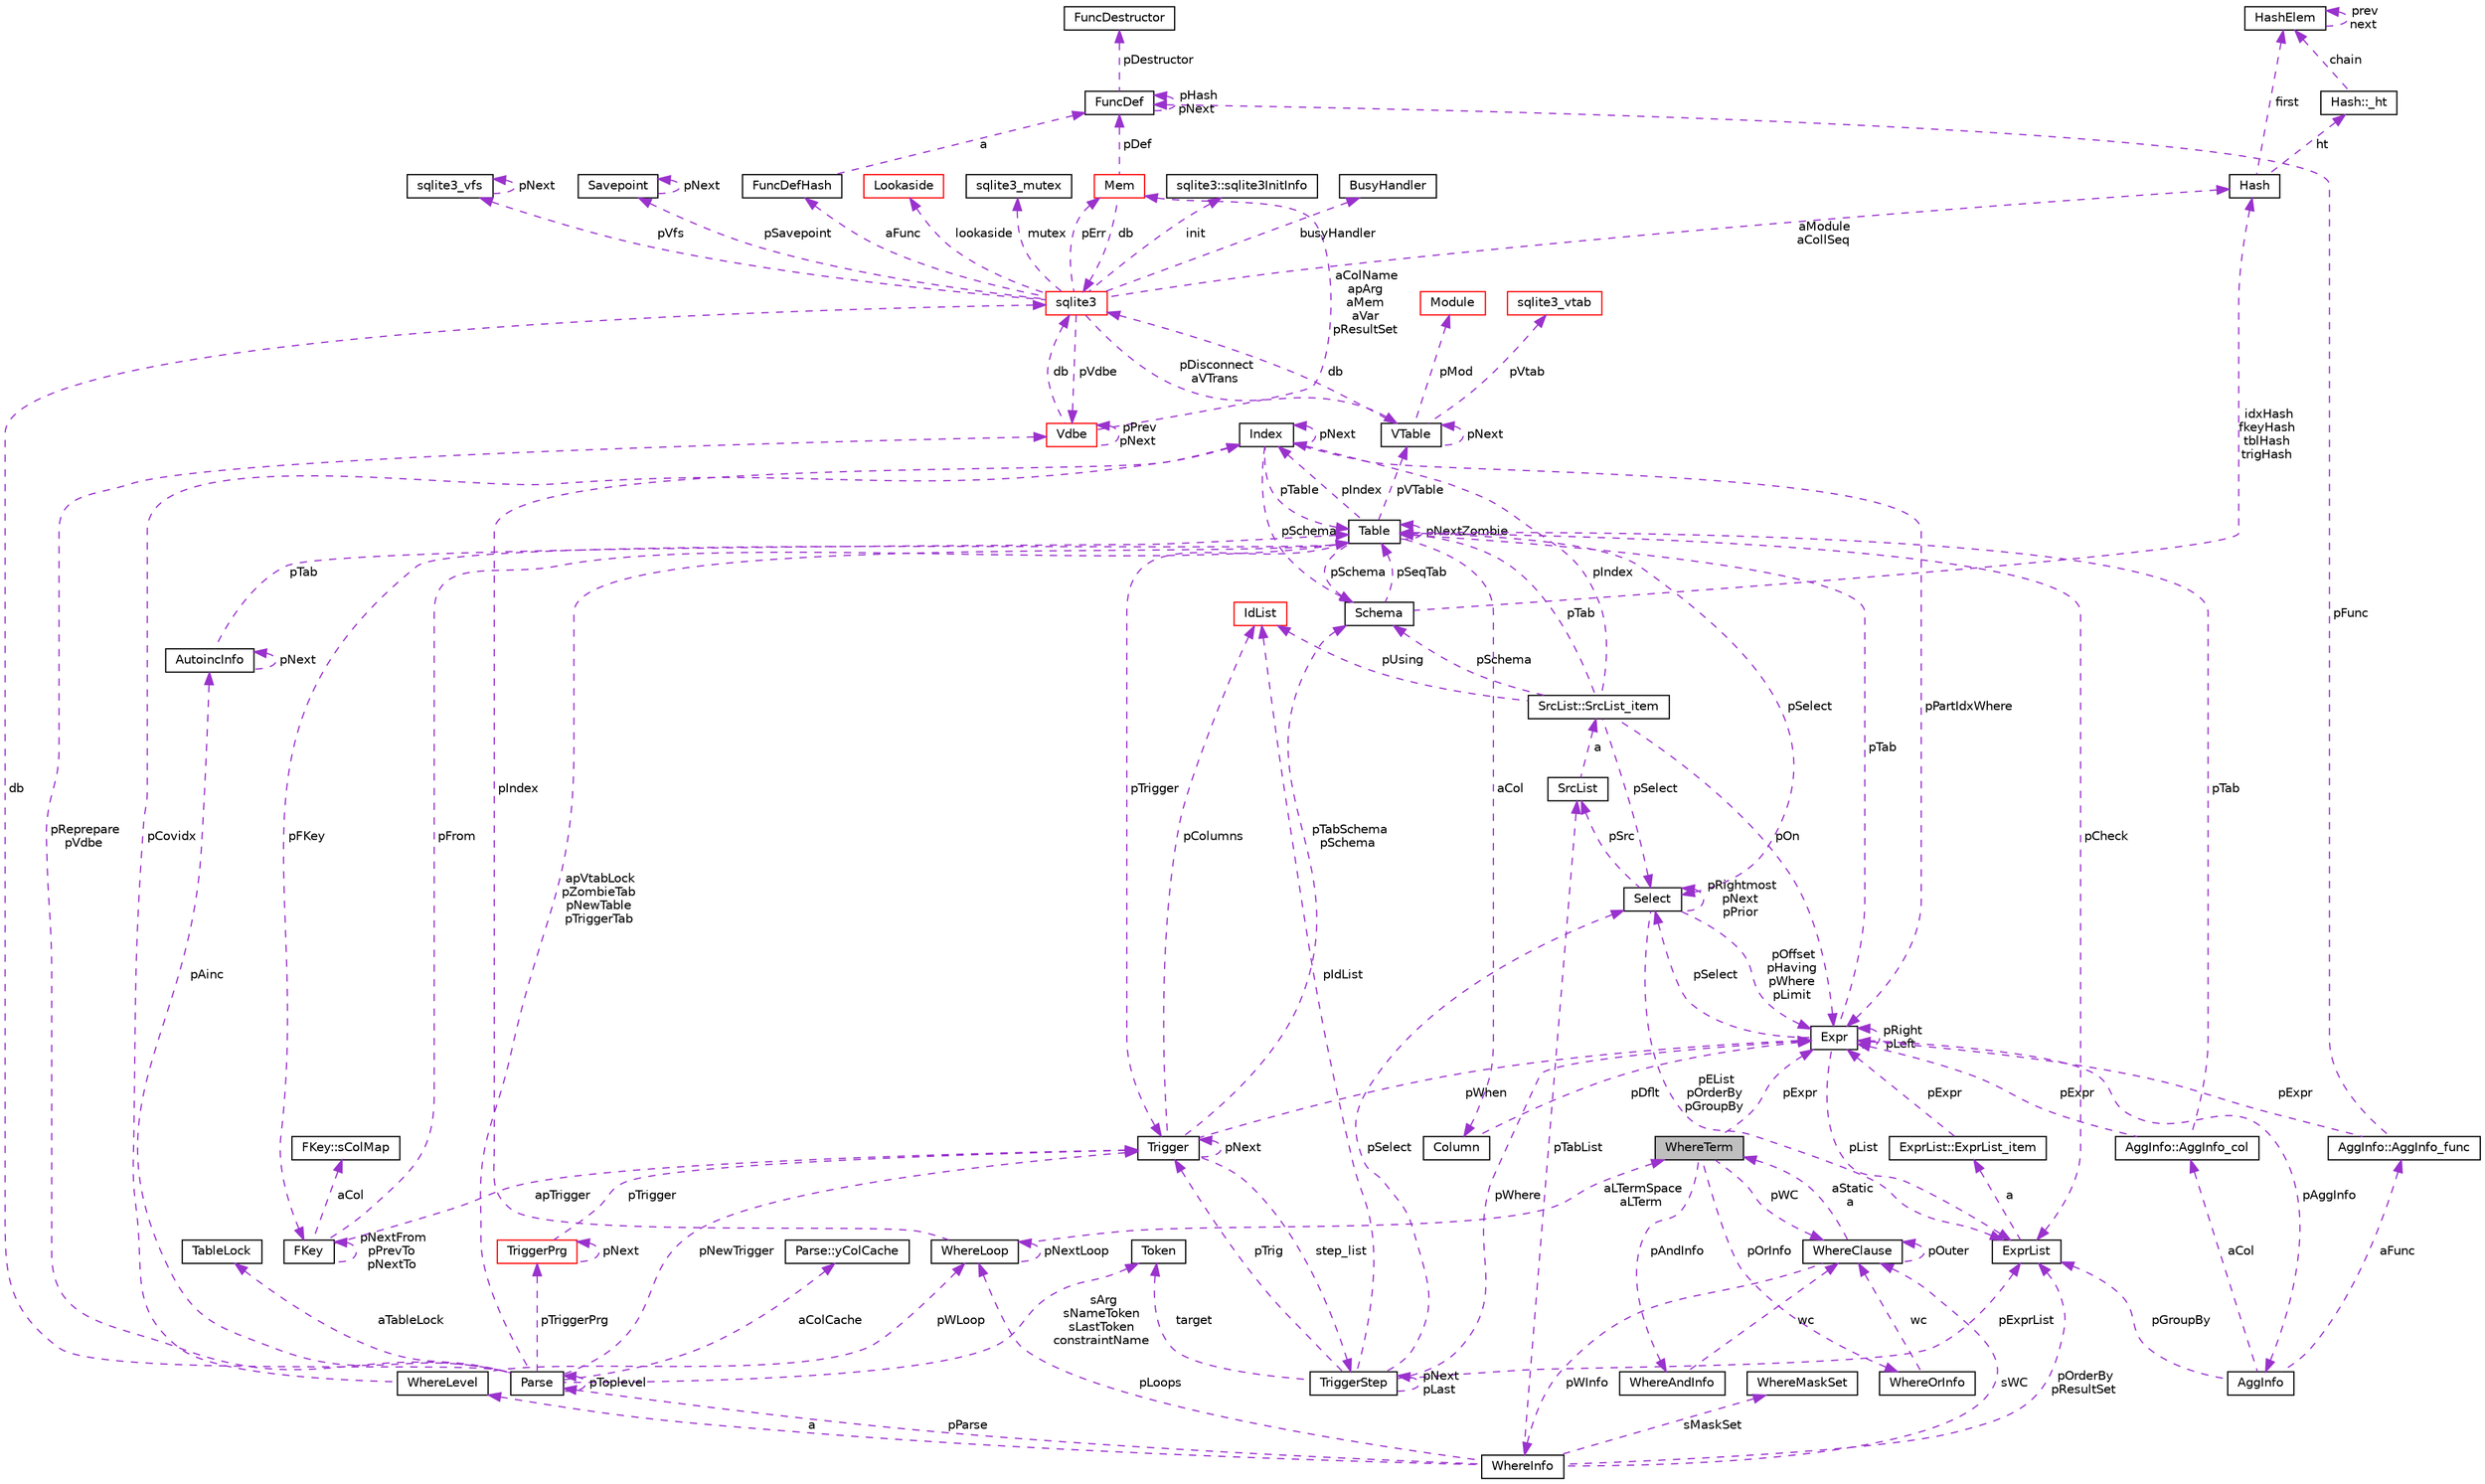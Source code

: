 digraph G
{
 // INTERACTIVE_SVG=YES
  edge [fontname="Helvetica",fontsize="10",labelfontname="Helvetica",labelfontsize="10"];
  node [fontname="Helvetica",fontsize="10",shape=record];
  Node1 [label="WhereTerm",height=0.2,width=0.4,color="black", fillcolor="grey75", style="filled" fontcolor="black"];
  Node2 -> Node1 [dir="back",color="darkorchid3",fontsize="10",style="dashed",label=" pAndInfo" ,fontname="Helvetica"];
  Node2 [label="WhereAndInfo",height=0.2,width=0.4,color="black", fillcolor="white", style="filled",URL="$df/dcf/struct_where_and_info.html"];
  Node3 -> Node2 [dir="back",color="darkorchid3",fontsize="10",style="dashed",label=" wc" ,fontname="Helvetica"];
  Node3 [label="WhereClause",height=0.2,width=0.4,color="black", fillcolor="white", style="filled",URL="$d2/d4d/struct_where_clause.html"];
  Node1 -> Node3 [dir="back",color="darkorchid3",fontsize="10",style="dashed",label=" aStatic\na" ,fontname="Helvetica"];
  Node4 -> Node3 [dir="back",color="darkorchid3",fontsize="10",style="dashed",label=" pWInfo" ,fontname="Helvetica"];
  Node4 [label="WhereInfo",height=0.2,width=0.4,color="black", fillcolor="white", style="filled",URL="$d3/d7f/struct_where_info.html"];
  Node5 -> Node4 [dir="back",color="darkorchid3",fontsize="10",style="dashed",label=" pLoops" ,fontname="Helvetica"];
  Node5 [label="WhereLoop",height=0.2,width=0.4,color="black", fillcolor="white", style="filled",URL="$df/d37/struct_where_loop.html"];
  Node5 -> Node5 [dir="back",color="darkorchid3",fontsize="10",style="dashed",label=" pNextLoop" ,fontname="Helvetica"];
  Node1 -> Node5 [dir="back",color="darkorchid3",fontsize="10",style="dashed",label=" aLTermSpace\naLTerm" ,fontname="Helvetica"];
  Node6 -> Node5 [dir="back",color="darkorchid3",fontsize="10",style="dashed",label=" pIndex" ,fontname="Helvetica"];
  Node6 [label="Index",height=0.2,width=0.4,color="black", fillcolor="white", style="filled",URL="$dc/d6f/struct_index.html"];
  Node7 -> Node6 [dir="back",color="darkorchid3",fontsize="10",style="dashed",label=" pSchema" ,fontname="Helvetica"];
  Node7 [label="Schema",height=0.2,width=0.4,color="black", fillcolor="white", style="filled",URL="$df/d15/struct_schema.html"];
  Node8 -> Node7 [dir="back",color="darkorchid3",fontsize="10",style="dashed",label=" pSeqTab" ,fontname="Helvetica"];
  Node8 [label="Table",height=0.2,width=0.4,color="black", fillcolor="white", style="filled",URL="$d5/d0d/struct_table.html"];
  Node7 -> Node8 [dir="back",color="darkorchid3",fontsize="10",style="dashed",label=" pSchema" ,fontname="Helvetica"];
  Node9 -> Node8 [dir="back",color="darkorchid3",fontsize="10",style="dashed",label=" aCol" ,fontname="Helvetica"];
  Node9 [label="Column",height=0.2,width=0.4,color="black", fillcolor="white", style="filled",URL="$d0/d14/struct_column.html"];
  Node10 -> Node9 [dir="back",color="darkorchid3",fontsize="10",style="dashed",label=" pDflt" ,fontname="Helvetica"];
  Node10 [label="Expr",height=0.2,width=0.4,color="black", fillcolor="white", style="filled",URL="$d1/dbc/struct_expr.html"];
  Node11 -> Node10 [dir="back",color="darkorchid3",fontsize="10",style="dashed",label=" pAggInfo" ,fontname="Helvetica"];
  Node11 [label="AggInfo",height=0.2,width=0.4,color="black", fillcolor="white", style="filled",URL="$d6/d85/struct_agg_info.html"];
  Node12 -> Node11 [dir="back",color="darkorchid3",fontsize="10",style="dashed",label=" aCol" ,fontname="Helvetica"];
  Node12 [label="AggInfo::AggInfo_col",height=0.2,width=0.4,color="black", fillcolor="white", style="filled",URL="$d8/dbd/struct_agg_info_1_1_agg_info__col.html"];
  Node10 -> Node12 [dir="back",color="darkorchid3",fontsize="10",style="dashed",label=" pExpr" ,fontname="Helvetica"];
  Node8 -> Node12 [dir="back",color="darkorchid3",fontsize="10",style="dashed",label=" pTab" ,fontname="Helvetica"];
  Node13 -> Node11 [dir="back",color="darkorchid3",fontsize="10",style="dashed",label=" aFunc" ,fontname="Helvetica"];
  Node13 [label="AggInfo::AggInfo_func",height=0.2,width=0.4,color="black", fillcolor="white", style="filled",URL="$de/d24/struct_agg_info_1_1_agg_info__func.html"];
  Node10 -> Node13 [dir="back",color="darkorchid3",fontsize="10",style="dashed",label=" pExpr" ,fontname="Helvetica"];
  Node14 -> Node13 [dir="back",color="darkorchid3",fontsize="10",style="dashed",label=" pFunc" ,fontname="Helvetica"];
  Node14 [label="FuncDef",height=0.2,width=0.4,color="black", fillcolor="white", style="filled",URL="$df/d38/struct_func_def.html"];
  Node15 -> Node14 [dir="back",color="darkorchid3",fontsize="10",style="dashed",label=" pDestructor" ,fontname="Helvetica"];
  Node15 [label="FuncDestructor",height=0.2,width=0.4,color="black", fillcolor="white", style="filled",URL="$d5/da4/struct_func_destructor.html"];
  Node14 -> Node14 [dir="back",color="darkorchid3",fontsize="10",style="dashed",label=" pHash\npNext" ,fontname="Helvetica"];
  Node16 -> Node11 [dir="back",color="darkorchid3",fontsize="10",style="dashed",label=" pGroupBy" ,fontname="Helvetica"];
  Node16 [label="ExprList",height=0.2,width=0.4,color="black", fillcolor="white", style="filled",URL="$de/d20/struct_expr_list.html"];
  Node17 -> Node16 [dir="back",color="darkorchid3",fontsize="10",style="dashed",label=" a" ,fontname="Helvetica"];
  Node17 [label="ExprList::ExprList_item",height=0.2,width=0.4,color="black", fillcolor="white", style="filled",URL="$d8/d73/struct_expr_list_1_1_expr_list__item.html"];
  Node10 -> Node17 [dir="back",color="darkorchid3",fontsize="10",style="dashed",label=" pExpr" ,fontname="Helvetica"];
  Node10 -> Node10 [dir="back",color="darkorchid3",fontsize="10",style="dashed",label=" pRight\npLeft" ,fontname="Helvetica"];
  Node8 -> Node10 [dir="back",color="darkorchid3",fontsize="10",style="dashed",label=" pTab" ,fontname="Helvetica"];
  Node18 -> Node10 [dir="back",color="darkorchid3",fontsize="10",style="dashed",label=" pSelect" ,fontname="Helvetica"];
  Node18 [label="Select",height=0.2,width=0.4,color="black", fillcolor="white", style="filled",URL="$d2/d1c/struct_select.html"];
  Node10 -> Node18 [dir="back",color="darkorchid3",fontsize="10",style="dashed",label=" pOffset\npHaving\npWhere\npLimit" ,fontname="Helvetica"];
  Node18 -> Node18 [dir="back",color="darkorchid3",fontsize="10",style="dashed",label=" pRightmost\npNext\npPrior" ,fontname="Helvetica"];
  Node19 -> Node18 [dir="back",color="darkorchid3",fontsize="10",style="dashed",label=" pSrc" ,fontname="Helvetica"];
  Node19 [label="SrcList",height=0.2,width=0.4,color="black", fillcolor="white", style="filled",URL="$dc/dc1/struct_src_list.html"];
  Node20 -> Node19 [dir="back",color="darkorchid3",fontsize="10",style="dashed",label=" a" ,fontname="Helvetica"];
  Node20 [label="SrcList::SrcList_item",height=0.2,width=0.4,color="black", fillcolor="white", style="filled",URL="$d4/dc2/struct_src_list_1_1_src_list__item.html"];
  Node7 -> Node20 [dir="back",color="darkorchid3",fontsize="10",style="dashed",label=" pSchema" ,fontname="Helvetica"];
  Node10 -> Node20 [dir="back",color="darkorchid3",fontsize="10",style="dashed",label=" pOn" ,fontname="Helvetica"];
  Node21 -> Node20 [dir="back",color="darkorchid3",fontsize="10",style="dashed",label=" pUsing" ,fontname="Helvetica"];
  Node21 [label="IdList",height=0.2,width=0.4,color="red", fillcolor="white", style="filled",URL="$d6/d05/struct_id_list.html"];
  Node8 -> Node20 [dir="back",color="darkorchid3",fontsize="10",style="dashed",label=" pTab" ,fontname="Helvetica"];
  Node18 -> Node20 [dir="back",color="darkorchid3",fontsize="10",style="dashed",label=" pSelect" ,fontname="Helvetica"];
  Node6 -> Node20 [dir="back",color="darkorchid3",fontsize="10",style="dashed",label=" pIndex" ,fontname="Helvetica"];
  Node16 -> Node18 [dir="back",color="darkorchid3",fontsize="10",style="dashed",label=" pEList\npOrderBy\npGroupBy" ,fontname="Helvetica"];
  Node16 -> Node10 [dir="back",color="darkorchid3",fontsize="10",style="dashed",label=" pList" ,fontname="Helvetica"];
  Node22 -> Node8 [dir="back",color="darkorchid3",fontsize="10",style="dashed",label=" pFKey" ,fontname="Helvetica"];
  Node22 [label="FKey",height=0.2,width=0.4,color="black", fillcolor="white", style="filled",URL="$d0/dbd/struct_f_key.html"];
  Node23 -> Node22 [dir="back",color="darkorchid3",fontsize="10",style="dashed",label=" aCol" ,fontname="Helvetica"];
  Node23 [label="FKey::sColMap",height=0.2,width=0.4,color="black", fillcolor="white", style="filled",URL="$d9/dce/struct_f_key_1_1s_col_map.html"];
  Node22 -> Node22 [dir="back",color="darkorchid3",fontsize="10",style="dashed",label=" pNextFrom\npPrevTo\npNextTo" ,fontname="Helvetica"];
  Node8 -> Node22 [dir="back",color="darkorchid3",fontsize="10",style="dashed",label=" pFrom" ,fontname="Helvetica"];
  Node24 -> Node22 [dir="back",color="darkorchid3",fontsize="10",style="dashed",label=" apTrigger" ,fontname="Helvetica"];
  Node24 [label="Trigger",height=0.2,width=0.4,color="black", fillcolor="white", style="filled",URL="$d1/dd9/struct_trigger.html"];
  Node25 -> Node24 [dir="back",color="darkorchid3",fontsize="10",style="dashed",label=" step_list" ,fontname="Helvetica"];
  Node25 [label="TriggerStep",height=0.2,width=0.4,color="black", fillcolor="white", style="filled",URL="$d6/d6c/struct_trigger_step.html"];
  Node25 -> Node25 [dir="back",color="darkorchid3",fontsize="10",style="dashed",label=" pNext\npLast" ,fontname="Helvetica"];
  Node10 -> Node25 [dir="back",color="darkorchid3",fontsize="10",style="dashed",label=" pWhere" ,fontname="Helvetica"];
  Node26 -> Node25 [dir="back",color="darkorchid3",fontsize="10",style="dashed",label=" target" ,fontname="Helvetica"];
  Node26 [label="Token",height=0.2,width=0.4,color="black", fillcolor="white", style="filled",URL="$d9/d27/struct_token.html"];
  Node21 -> Node25 [dir="back",color="darkorchid3",fontsize="10",style="dashed",label=" pIdList" ,fontname="Helvetica"];
  Node18 -> Node25 [dir="back",color="darkorchid3",fontsize="10",style="dashed",label=" pSelect" ,fontname="Helvetica"];
  Node24 -> Node25 [dir="back",color="darkorchid3",fontsize="10",style="dashed",label=" pTrig" ,fontname="Helvetica"];
  Node16 -> Node25 [dir="back",color="darkorchid3",fontsize="10",style="dashed",label=" pExprList" ,fontname="Helvetica"];
  Node7 -> Node24 [dir="back",color="darkorchid3",fontsize="10",style="dashed",label=" pTabSchema\npSchema" ,fontname="Helvetica"];
  Node10 -> Node24 [dir="back",color="darkorchid3",fontsize="10",style="dashed",label=" pWhen" ,fontname="Helvetica"];
  Node21 -> Node24 [dir="back",color="darkorchid3",fontsize="10",style="dashed",label=" pColumns" ,fontname="Helvetica"];
  Node24 -> Node24 [dir="back",color="darkorchid3",fontsize="10",style="dashed",label=" pNext" ,fontname="Helvetica"];
  Node27 -> Node8 [dir="back",color="darkorchid3",fontsize="10",style="dashed",label=" pVTable" ,fontname="Helvetica"];
  Node27 [label="VTable",height=0.2,width=0.4,color="black", fillcolor="white", style="filled",URL="$db/d7e/struct_v_table.html"];
  Node28 -> Node27 [dir="back",color="darkorchid3",fontsize="10",style="dashed",label=" db" ,fontname="Helvetica"];
  Node28 [label="sqlite3",height=0.2,width=0.4,color="red", fillcolor="white", style="filled",URL="$d9/dcd/structsqlite3.html"];
  Node29 -> Node28 [dir="back",color="darkorchid3",fontsize="10",style="dashed",label=" pErr" ,fontname="Helvetica"];
  Node29 [label="Mem",height=0.2,width=0.4,color="red", fillcolor="white", style="filled",URL="$df/d48/struct_mem.html"];
  Node28 -> Node29 [dir="back",color="darkorchid3",fontsize="10",style="dashed",label=" db" ,fontname="Helvetica"];
  Node14 -> Node29 [dir="back",color="darkorchid3",fontsize="10",style="dashed",label=" pDef" ,fontname="Helvetica"];
  Node30 -> Node28 [dir="back",color="darkorchid3",fontsize="10",style="dashed",label=" pVdbe" ,fontname="Helvetica"];
  Node30 [label="Vdbe",height=0.2,width=0.4,color="red", fillcolor="white", style="filled",URL="$db/df8/struct_vdbe.html"];
  Node30 -> Node30 [dir="back",color="darkorchid3",fontsize="10",style="dashed",label=" pPrev\npNext" ,fontname="Helvetica"];
  Node29 -> Node30 [dir="back",color="darkorchid3",fontsize="10",style="dashed",label=" aColName\napArg\naMem\naVar\npResultSet" ,fontname="Helvetica"];
  Node28 -> Node30 [dir="back",color="darkorchid3",fontsize="10",style="dashed",label=" db" ,fontname="Helvetica"];
  Node31 -> Node28 [dir="back",color="darkorchid3",fontsize="10",style="dashed",label=" pSavepoint" ,fontname="Helvetica"];
  Node31 [label="Savepoint",height=0.2,width=0.4,color="black", fillcolor="white", style="filled",URL="$db/dde/struct_savepoint.html"];
  Node31 -> Node31 [dir="back",color="darkorchid3",fontsize="10",style="dashed",label=" pNext" ,fontname="Helvetica"];
  Node32 -> Node28 [dir="back",color="darkorchid3",fontsize="10",style="dashed",label=" aFunc" ,fontname="Helvetica"];
  Node32 [label="FuncDefHash",height=0.2,width=0.4,color="black", fillcolor="white", style="filled",URL="$db/dfc/struct_func_def_hash.html"];
  Node14 -> Node32 [dir="back",color="darkorchid3",fontsize="10",style="dashed",label=" a" ,fontname="Helvetica"];
  Node33 -> Node28 [dir="back",color="darkorchid3",fontsize="10",style="dashed",label=" lookaside" ,fontname="Helvetica"];
  Node33 [label="Lookaside",height=0.2,width=0.4,color="red", fillcolor="white", style="filled",URL="$d4/d8a/struct_lookaside.html"];
  Node34 -> Node28 [dir="back",color="darkorchid3",fontsize="10",style="dashed",label=" mutex" ,fontname="Helvetica"];
  Node34 [label="sqlite3_mutex",height=0.2,width=0.4,color="black", fillcolor="white", style="filled",URL="$d5/d3c/structsqlite3__mutex.html"];
  Node35 -> Node28 [dir="back",color="darkorchid3",fontsize="10",style="dashed",label=" pVfs" ,fontname="Helvetica"];
  Node35 [label="sqlite3_vfs",height=0.2,width=0.4,color="black", fillcolor="white", style="filled",URL="$d3/d36/structsqlite3__vfs.html"];
  Node35 -> Node35 [dir="back",color="darkorchid3",fontsize="10",style="dashed",label=" pNext" ,fontname="Helvetica"];
  Node36 -> Node28 [dir="back",color="darkorchid3",fontsize="10",style="dashed",label=" init" ,fontname="Helvetica"];
  Node36 [label="sqlite3::sqlite3InitInfo",height=0.2,width=0.4,color="black", fillcolor="white", style="filled",URL="$d7/d84/structsqlite3_1_1sqlite3_init_info.html"];
  Node37 -> Node28 [dir="back",color="darkorchid3",fontsize="10",style="dashed",label=" busyHandler" ,fontname="Helvetica"];
  Node37 [label="BusyHandler",height=0.2,width=0.4,color="black", fillcolor="white", style="filled",URL="$d4/d89/struct_busy_handler.html"];
  Node27 -> Node28 [dir="back",color="darkorchid3",fontsize="10",style="dashed",label=" pDisconnect\naVTrans" ,fontname="Helvetica"];
  Node38 -> Node28 [dir="back",color="darkorchid3",fontsize="10",style="dashed",label=" aModule\naCollSeq" ,fontname="Helvetica"];
  Node38 [label="Hash",height=0.2,width=0.4,color="black", fillcolor="white", style="filled",URL="$d2/d7a/struct_hash.html"];
  Node39 -> Node38 [dir="back",color="darkorchid3",fontsize="10",style="dashed",label=" ht" ,fontname="Helvetica"];
  Node39 [label="Hash::_ht",height=0.2,width=0.4,color="black", fillcolor="white", style="filled",URL="$dd/d00/struct_hash_1_1__ht.html"];
  Node40 -> Node39 [dir="back",color="darkorchid3",fontsize="10",style="dashed",label=" chain" ,fontname="Helvetica"];
  Node40 [label="HashElem",height=0.2,width=0.4,color="black", fillcolor="white", style="filled",URL="$df/d01/struct_hash_elem.html"];
  Node40 -> Node40 [dir="back",color="darkorchid3",fontsize="10",style="dashed",label=" prev\nnext" ,fontname="Helvetica"];
  Node40 -> Node38 [dir="back",color="darkorchid3",fontsize="10",style="dashed",label=" first" ,fontname="Helvetica"];
  Node27 -> Node27 [dir="back",color="darkorchid3",fontsize="10",style="dashed",label=" pNext" ,fontname="Helvetica"];
  Node41 -> Node27 [dir="back",color="darkorchid3",fontsize="10",style="dashed",label=" pMod" ,fontname="Helvetica"];
  Node41 [label="Module",height=0.2,width=0.4,color="red", fillcolor="white", style="filled",URL="$d0/d3b/struct_module.html"];
  Node42 -> Node27 [dir="back",color="darkorchid3",fontsize="10",style="dashed",label=" pVtab" ,fontname="Helvetica"];
  Node42 [label="sqlite3_vtab",height=0.2,width=0.4,color="red", fillcolor="white", style="filled",URL="$d3/d12/structsqlite3__vtab.html"];
  Node8 -> Node8 [dir="back",color="darkorchid3",fontsize="10",style="dashed",label=" pNextZombie" ,fontname="Helvetica"];
  Node24 -> Node8 [dir="back",color="darkorchid3",fontsize="10",style="dashed",label=" pTrigger" ,fontname="Helvetica"];
  Node18 -> Node8 [dir="back",color="darkorchid3",fontsize="10",style="dashed",label=" pSelect" ,fontname="Helvetica"];
  Node16 -> Node8 [dir="back",color="darkorchid3",fontsize="10",style="dashed",label=" pCheck" ,fontname="Helvetica"];
  Node6 -> Node8 [dir="back",color="darkorchid3",fontsize="10",style="dashed",label=" pIndex" ,fontname="Helvetica"];
  Node38 -> Node7 [dir="back",color="darkorchid3",fontsize="10",style="dashed",label=" idxHash\nfkeyHash\ntblHash\ntrigHash" ,fontname="Helvetica"];
  Node10 -> Node6 [dir="back",color="darkorchid3",fontsize="10",style="dashed",label=" pPartIdxWhere" ,fontname="Helvetica"];
  Node8 -> Node6 [dir="back",color="darkorchid3",fontsize="10",style="dashed",label=" pTable" ,fontname="Helvetica"];
  Node6 -> Node6 [dir="back",color="darkorchid3",fontsize="10",style="dashed",label=" pNext" ,fontname="Helvetica"];
  Node3 -> Node4 [dir="back",color="darkorchid3",fontsize="10",style="dashed",label=" sWC" ,fontname="Helvetica"];
  Node43 -> Node4 [dir="back",color="darkorchid3",fontsize="10",style="dashed",label=" a" ,fontname="Helvetica"];
  Node43 [label="WhereLevel",height=0.2,width=0.4,color="black", fillcolor="white", style="filled",URL="$d6/d3a/struct_where_level.html"];
  Node5 -> Node43 [dir="back",color="darkorchid3",fontsize="10",style="dashed",label=" pWLoop" ,fontname="Helvetica"];
  Node6 -> Node43 [dir="back",color="darkorchid3",fontsize="10",style="dashed",label=" pCovidx" ,fontname="Helvetica"];
  Node44 -> Node4 [dir="back",color="darkorchid3",fontsize="10",style="dashed",label=" sMaskSet" ,fontname="Helvetica"];
  Node44 [label="WhereMaskSet",height=0.2,width=0.4,color="black", fillcolor="white", style="filled",URL="$dc/dd2/struct_where_mask_set.html"];
  Node19 -> Node4 [dir="back",color="darkorchid3",fontsize="10",style="dashed",label=" pTabList" ,fontname="Helvetica"];
  Node16 -> Node4 [dir="back",color="darkorchid3",fontsize="10",style="dashed",label=" pOrderBy\npResultSet" ,fontname="Helvetica"];
  Node45 -> Node4 [dir="back",color="darkorchid3",fontsize="10",style="dashed",label=" pParse" ,fontname="Helvetica"];
  Node45 [label="Parse",height=0.2,width=0.4,color="black", fillcolor="white", style="filled",URL="$d6/dea/struct_parse.html"];
  Node30 -> Node45 [dir="back",color="darkorchid3",fontsize="10",style="dashed",label=" pReprepare\npVdbe" ,fontname="Helvetica"];
  Node28 -> Node45 [dir="back",color="darkorchid3",fontsize="10",style="dashed",label=" db" ,fontname="Helvetica"];
  Node46 -> Node45 [dir="back",color="darkorchid3",fontsize="10",style="dashed",label=" aTableLock" ,fontname="Helvetica"];
  Node46 [label="TableLock",height=0.2,width=0.4,color="black", fillcolor="white", style="filled",URL="$df/de3/struct_table_lock.html"];
  Node26 -> Node45 [dir="back",color="darkorchid3",fontsize="10",style="dashed",label=" sArg\nsNameToken\nsLastToken\nconstraintName" ,fontname="Helvetica"];
  Node47 -> Node45 [dir="back",color="darkorchid3",fontsize="10",style="dashed",label=" aColCache" ,fontname="Helvetica"];
  Node47 [label="Parse::yColCache",height=0.2,width=0.4,color="black", fillcolor="white", style="filled",URL="$dd/de3/struct_parse_1_1y_col_cache.html"];
  Node8 -> Node45 [dir="back",color="darkorchid3",fontsize="10",style="dashed",label=" apVtabLock\npZombieTab\npNewTable\npTriggerTab" ,fontname="Helvetica"];
  Node24 -> Node45 [dir="back",color="darkorchid3",fontsize="10",style="dashed",label=" pNewTrigger" ,fontname="Helvetica"];
  Node48 -> Node45 [dir="back",color="darkorchid3",fontsize="10",style="dashed",label=" pTriggerPrg" ,fontname="Helvetica"];
  Node48 [label="TriggerPrg",height=0.2,width=0.4,color="red", fillcolor="white", style="filled",URL="$d4/da6/struct_trigger_prg.html"];
  Node24 -> Node48 [dir="back",color="darkorchid3",fontsize="10",style="dashed",label=" pTrigger" ,fontname="Helvetica"];
  Node48 -> Node48 [dir="back",color="darkorchid3",fontsize="10",style="dashed",label=" pNext" ,fontname="Helvetica"];
  Node49 -> Node45 [dir="back",color="darkorchid3",fontsize="10",style="dashed",label=" pAinc" ,fontname="Helvetica"];
  Node49 [label="AutoincInfo",height=0.2,width=0.4,color="black", fillcolor="white", style="filled",URL="$d9/d68/struct_autoinc_info.html"];
  Node8 -> Node49 [dir="back",color="darkorchid3",fontsize="10",style="dashed",label=" pTab" ,fontname="Helvetica"];
  Node49 -> Node49 [dir="back",color="darkorchid3",fontsize="10",style="dashed",label=" pNext" ,fontname="Helvetica"];
  Node45 -> Node45 [dir="back",color="darkorchid3",fontsize="10",style="dashed",label=" pToplevel" ,fontname="Helvetica"];
  Node3 -> Node3 [dir="back",color="darkorchid3",fontsize="10",style="dashed",label=" pOuter" ,fontname="Helvetica"];
  Node50 -> Node1 [dir="back",color="darkorchid3",fontsize="10",style="dashed",label=" pOrInfo" ,fontname="Helvetica"];
  Node50 [label="WhereOrInfo",height=0.2,width=0.4,color="black", fillcolor="white", style="filled",URL="$d0/d2e/struct_where_or_info.html"];
  Node3 -> Node50 [dir="back",color="darkorchid3",fontsize="10",style="dashed",label=" wc" ,fontname="Helvetica"];
  Node10 -> Node1 [dir="back",color="darkorchid3",fontsize="10",style="dashed",label=" pExpr" ,fontname="Helvetica"];
  Node3 -> Node1 [dir="back",color="darkorchid3",fontsize="10",style="dashed",label=" pWC" ,fontname="Helvetica"];
}
